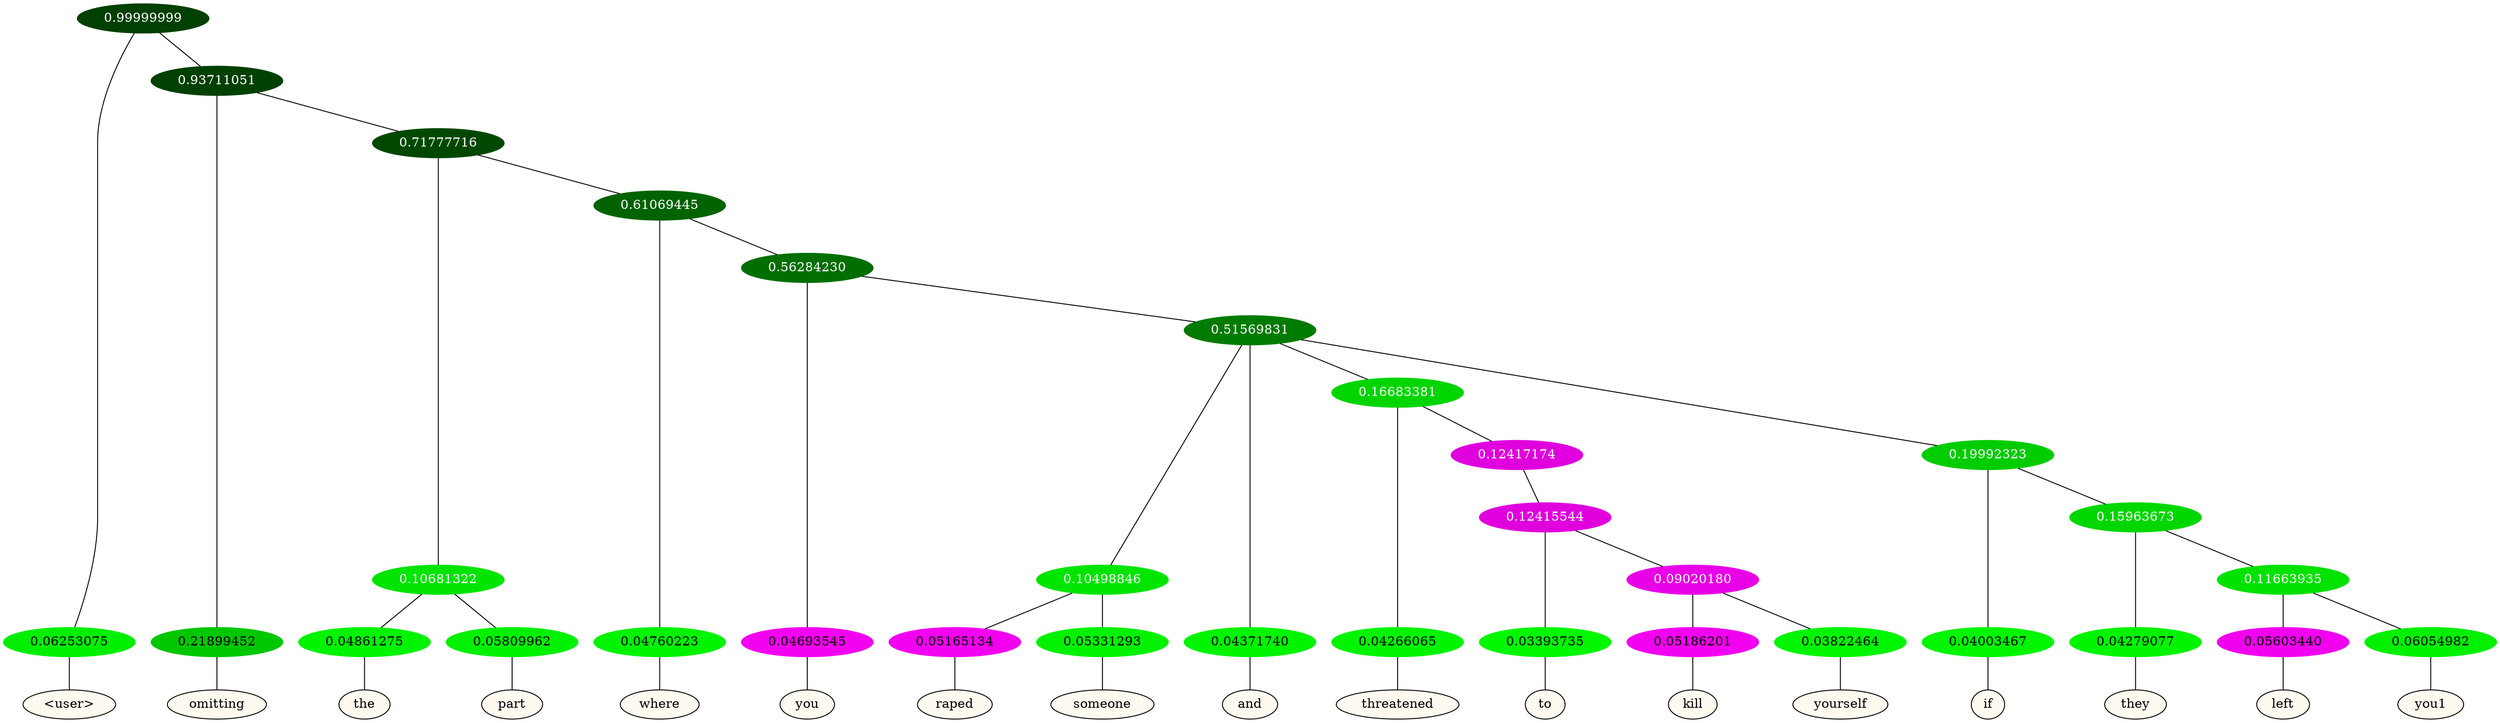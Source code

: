 graph {
	node [format=png height=0.15 nodesep=0.001 ordering=out overlap=prism overlap_scaling=0.01 ranksep=0.001 ratio=0.2 style=filled width=0.15]
	{
		rank=same
		a_w_1 [label="\<user\>" color=black fillcolor=floralwhite style="filled,solid"]
		a_w_3 [label=omitting color=black fillcolor=floralwhite style="filled,solid"]
		a_w_7 [label=the color=black fillcolor=floralwhite style="filled,solid"]
		a_w_8 [label=part color=black fillcolor=floralwhite style="filled,solid"]
		a_w_9 [label=where color=black fillcolor=floralwhite style="filled,solid"]
		a_w_11 [label=you color=black fillcolor=floralwhite style="filled,solid"]
		a_w_17 [label=raped color=black fillcolor=floralwhite style="filled,solid"]
		a_w_18 [label=someone color=black fillcolor=floralwhite style="filled,solid"]
		a_w_14 [label=and color=black fillcolor=floralwhite style="filled,solid"]
		a_w_19 [label=threatened color=black fillcolor=floralwhite style="filled,solid"]
		a_w_26 [label=to color=black fillcolor=floralwhite style="filled,solid"]
		a_w_30 [label=kill color=black fillcolor=floralwhite style="filled,solid"]
		a_w_31 [label=yourself color=black fillcolor=floralwhite style="filled,solid"]
		a_w_21 [label=if color=black fillcolor=floralwhite style="filled,solid"]
		a_w_24 [label=they color=black fillcolor=floralwhite style="filled,solid"]
		a_w_28 [label=left color=black fillcolor=floralwhite style="filled,solid"]
		a_w_29 [label=you1 color=black fillcolor=floralwhite style="filled,solid"]
	}
	a_n_1 -- a_w_1
	a_n_3 -- a_w_3
	a_n_7 -- a_w_7
	a_n_8 -- a_w_8
	a_n_9 -- a_w_9
	a_n_11 -- a_w_11
	a_n_17 -- a_w_17
	a_n_18 -- a_w_18
	a_n_14 -- a_w_14
	a_n_19 -- a_w_19
	a_n_26 -- a_w_26
	a_n_30 -- a_w_30
	a_n_31 -- a_w_31
	a_n_21 -- a_w_21
	a_n_24 -- a_w_24
	a_n_28 -- a_w_28
	a_n_29 -- a_w_29
	{
		rank=same
		a_n_1 [label=0.06253075 color="0.334 1.000 0.937" fontcolor=black]
		a_n_3 [label=0.21899452 color="0.334 1.000 0.781" fontcolor=black]
		a_n_7 [label=0.04861275 color="0.334 1.000 0.951" fontcolor=black]
		a_n_8 [label=0.05809962 color="0.334 1.000 0.942" fontcolor=black]
		a_n_9 [label=0.04760223 color="0.334 1.000 0.952" fontcolor=black]
		a_n_11 [label=0.04693545 color="0.835 1.000 0.953" fontcolor=black]
		a_n_17 [label=0.05165134 color="0.835 1.000 0.948" fontcolor=black]
		a_n_18 [label=0.05331293 color="0.334 1.000 0.947" fontcolor=black]
		a_n_14 [label=0.04371740 color="0.334 1.000 0.956" fontcolor=black]
		a_n_19 [label=0.04266065 color="0.334 1.000 0.957" fontcolor=black]
		a_n_26 [label=0.03393735 color="0.334 1.000 0.966" fontcolor=black]
		a_n_30 [label=0.05186201 color="0.835 1.000 0.948" fontcolor=black]
		a_n_31 [label=0.03822464 color="0.334 1.000 0.962" fontcolor=black]
		a_n_21 [label=0.04003467 color="0.334 1.000 0.960" fontcolor=black]
		a_n_24 [label=0.04279077 color="0.334 1.000 0.957" fontcolor=black]
		a_n_28 [label=0.05603440 color="0.835 1.000 0.944" fontcolor=black]
		a_n_29 [label=0.06054982 color="0.334 1.000 0.939" fontcolor=black]
	}
	a_n_0 [label=0.99999999 color="0.334 1.000 0.250" fontcolor=grey99]
	a_n_0 -- a_n_1
	a_n_2 [label=0.93711051 color="0.334 1.000 0.250" fontcolor=grey99]
	a_n_0 -- a_n_2
	a_n_2 -- a_n_3
	a_n_4 [label=0.71777716 color="0.334 1.000 0.282" fontcolor=grey99]
	a_n_2 -- a_n_4
	a_n_5 [label=0.10681322 color="0.334 1.000 0.893" fontcolor=grey99]
	a_n_4 -- a_n_5
	a_n_6 [label=0.61069445 color="0.334 1.000 0.389" fontcolor=grey99]
	a_n_4 -- a_n_6
	a_n_5 -- a_n_7
	a_n_5 -- a_n_8
	a_n_6 -- a_n_9
	a_n_10 [label=0.56284230 color="0.334 1.000 0.437" fontcolor=grey99]
	a_n_6 -- a_n_10
	a_n_10 -- a_n_11
	a_n_12 [label=0.51569831 color="0.334 1.000 0.484" fontcolor=grey99]
	a_n_10 -- a_n_12
	a_n_13 [label=0.10498846 color="0.334 1.000 0.895" fontcolor=grey99]
	a_n_12 -- a_n_13
	a_n_12 -- a_n_14
	a_n_15 [label=0.16683381 color="0.334 1.000 0.833" fontcolor=grey99]
	a_n_12 -- a_n_15
	a_n_16 [label=0.19992323 color="0.334 1.000 0.800" fontcolor=grey99]
	a_n_12 -- a_n_16
	a_n_13 -- a_n_17
	a_n_13 -- a_n_18
	a_n_15 -- a_n_19
	a_n_20 [label=0.12417174 color="0.835 1.000 0.876" fontcolor=grey99]
	a_n_15 -- a_n_20
	a_n_16 -- a_n_21
	a_n_22 [label=0.15963673 color="0.334 1.000 0.840" fontcolor=grey99]
	a_n_16 -- a_n_22
	a_n_23 [label=0.12415544 color="0.835 1.000 0.876" fontcolor=grey99]
	a_n_20 -- a_n_23
	a_n_22 -- a_n_24
	a_n_25 [label=0.11663935 color="0.334 1.000 0.883" fontcolor=grey99]
	a_n_22 -- a_n_25
	a_n_23 -- a_n_26
	a_n_27 [label=0.09020180 color="0.835 1.000 0.910" fontcolor=grey99]
	a_n_23 -- a_n_27
	a_n_25 -- a_n_28
	a_n_25 -- a_n_29
	a_n_27 -- a_n_30
	a_n_27 -- a_n_31
}
